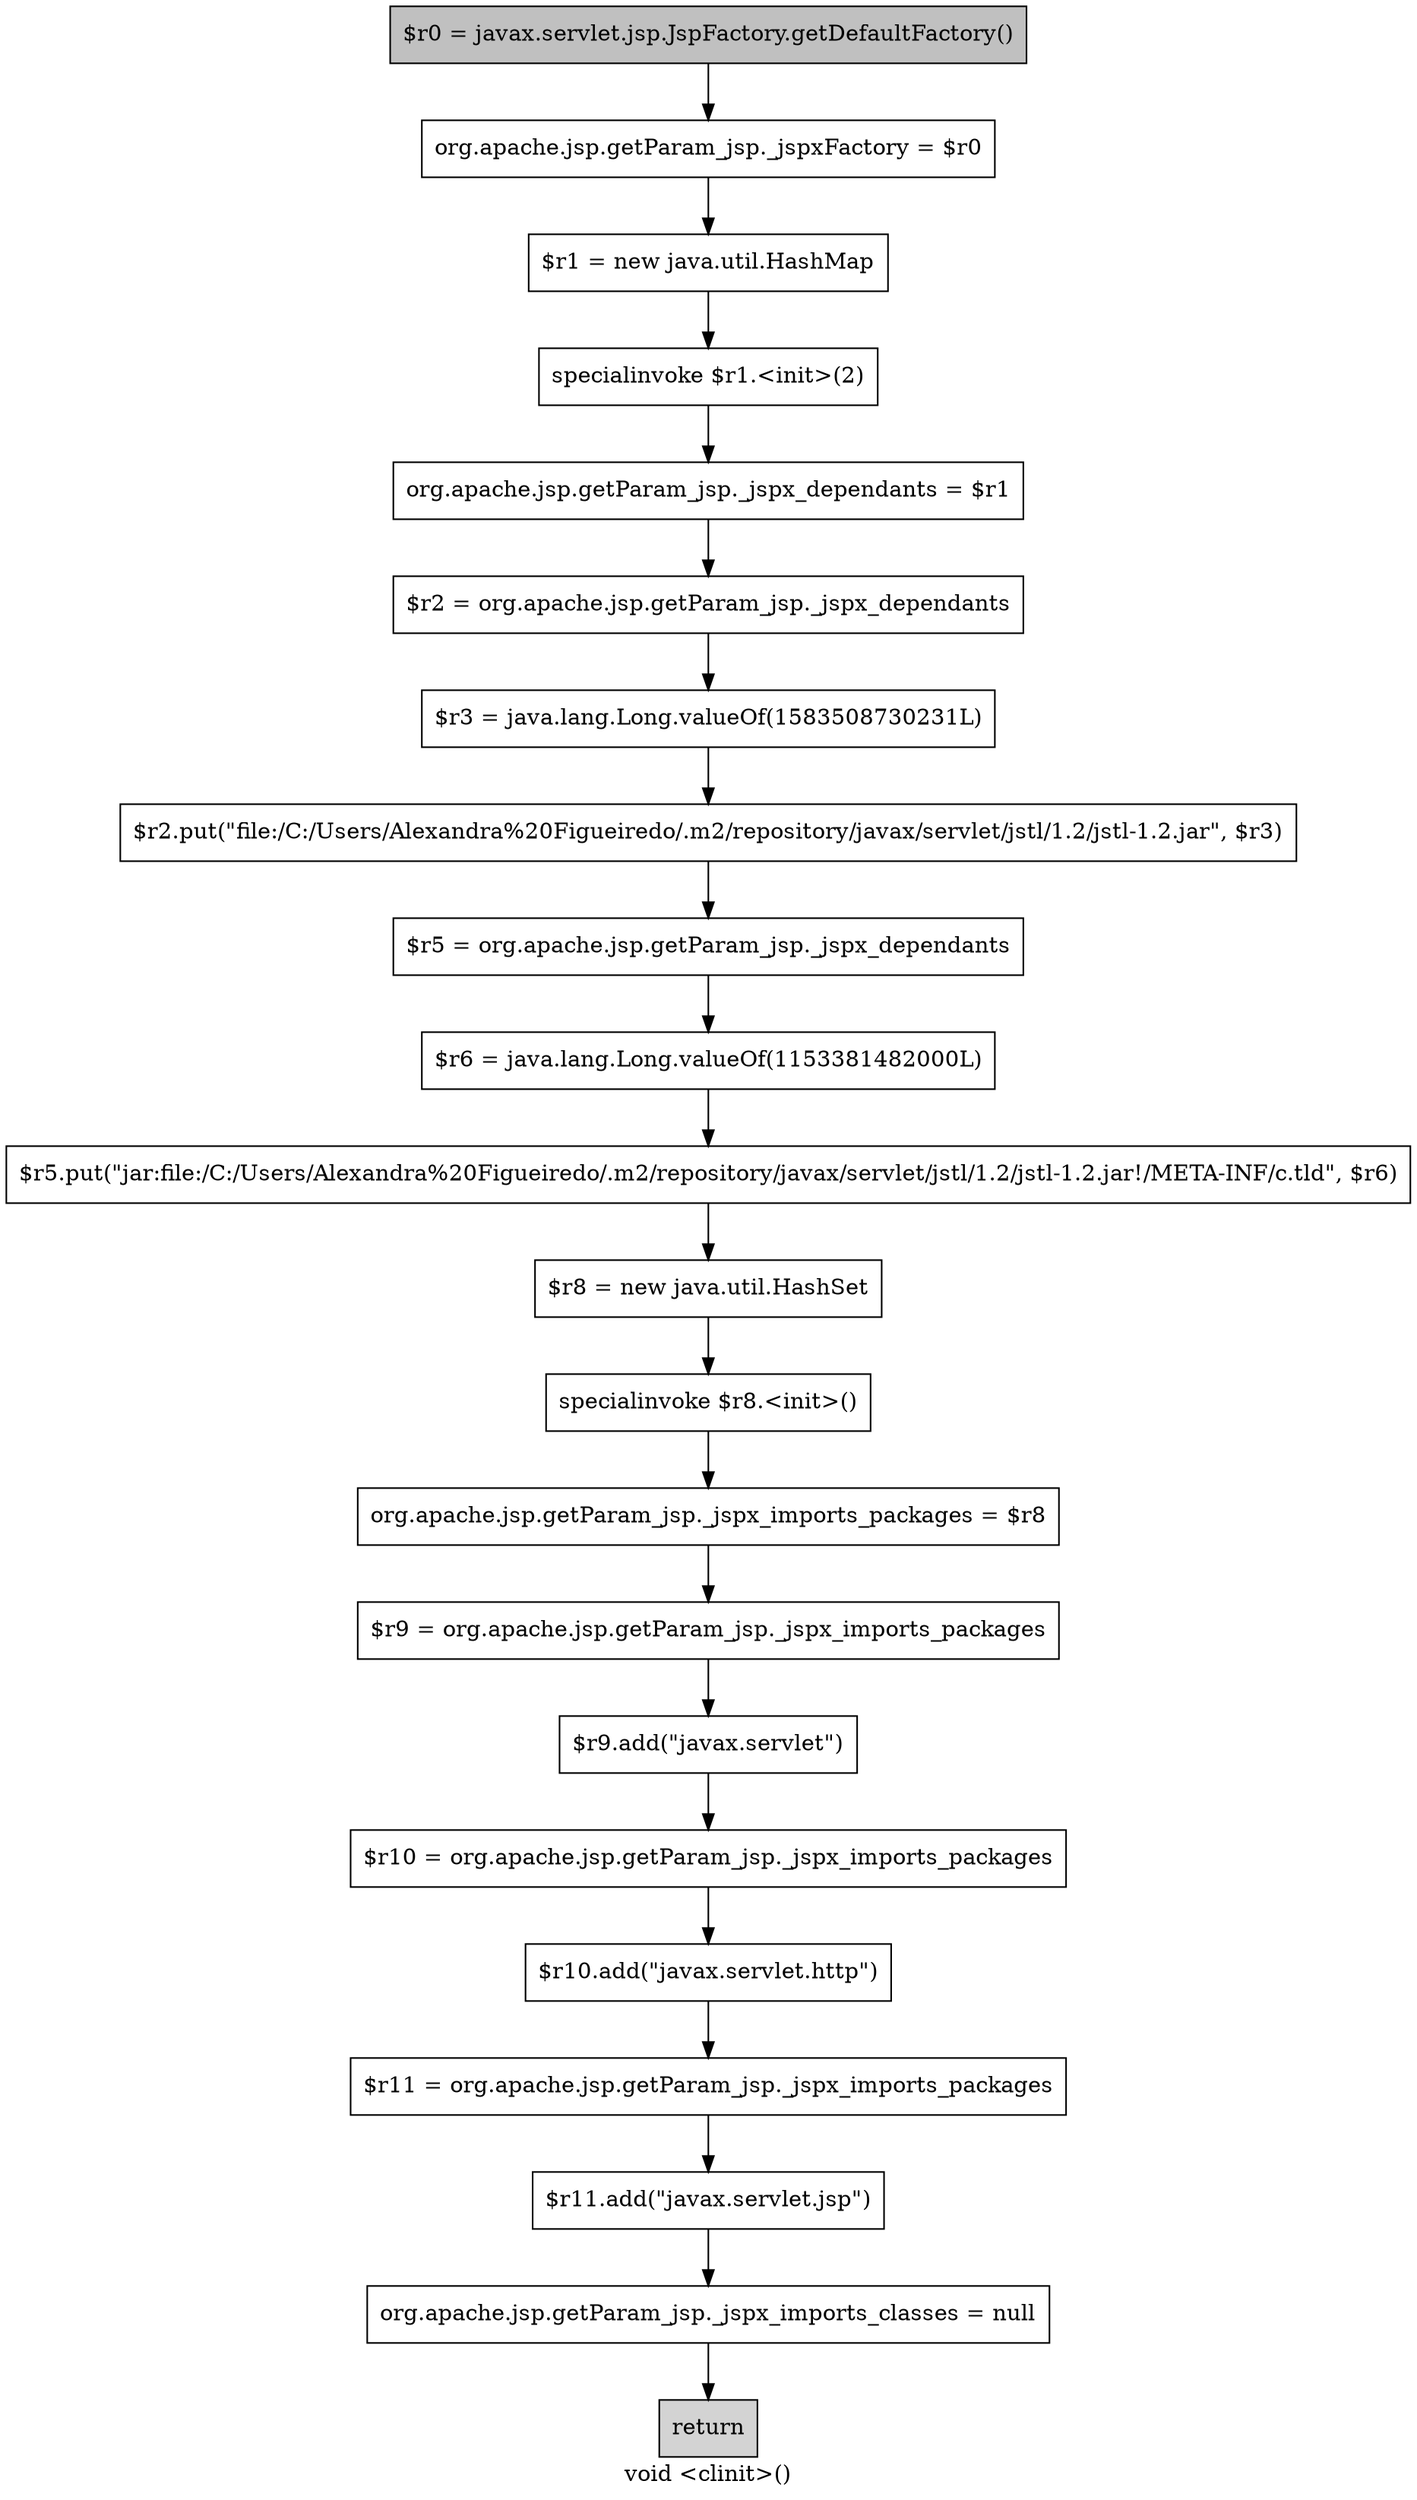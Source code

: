 digraph "void <clinit>()" {
    label="void <clinit>()";
    node [shape=box];
    "0" [style=filled,fillcolor=gray,label="$r0 = javax.servlet.jsp.JspFactory.getDefaultFactory()",];
    "1" [label="org.apache.jsp.getParam_jsp._jspxFactory = $r0",];
    "0"->"1";
    "2" [label="$r1 = new java.util.HashMap",];
    "1"->"2";
    "3" [label="specialinvoke $r1.<init>(2)",];
    "2"->"3";
    "4" [label="org.apache.jsp.getParam_jsp._jspx_dependants = $r1",];
    "3"->"4";
    "5" [label="$r2 = org.apache.jsp.getParam_jsp._jspx_dependants",];
    "4"->"5";
    "6" [label="$r3 = java.lang.Long.valueOf(1583508730231L)",];
    "5"->"6";
    "7" [label="$r2.put(\"file:/C:/Users/Alexandra%20Figueiredo/.m2/repository/javax/servlet/jstl/1.2/jstl-1.2.jar\", $r3)",];
    "6"->"7";
    "8" [label="$r5 = org.apache.jsp.getParam_jsp._jspx_dependants",];
    "7"->"8";
    "9" [label="$r6 = java.lang.Long.valueOf(1153381482000L)",];
    "8"->"9";
    "10" [label="$r5.put(\"jar:file:/C:/Users/Alexandra%20Figueiredo/.m2/repository/javax/servlet/jstl/1.2/jstl-1.2.jar!/META-INF/c.tld\", $r6)",];
    "9"->"10";
    "11" [label="$r8 = new java.util.HashSet",];
    "10"->"11";
    "12" [label="specialinvoke $r8.<init>()",];
    "11"->"12";
    "13" [label="org.apache.jsp.getParam_jsp._jspx_imports_packages = $r8",];
    "12"->"13";
    "14" [label="$r9 = org.apache.jsp.getParam_jsp._jspx_imports_packages",];
    "13"->"14";
    "15" [label="$r9.add(\"javax.servlet\")",];
    "14"->"15";
    "16" [label="$r10 = org.apache.jsp.getParam_jsp._jspx_imports_packages",];
    "15"->"16";
    "17" [label="$r10.add(\"javax.servlet.http\")",];
    "16"->"17";
    "18" [label="$r11 = org.apache.jsp.getParam_jsp._jspx_imports_packages",];
    "17"->"18";
    "19" [label="$r11.add(\"javax.servlet.jsp\")",];
    "18"->"19";
    "20" [label="org.apache.jsp.getParam_jsp._jspx_imports_classes = null",];
    "19"->"20";
    "21" [style=filled,fillcolor=lightgray,label="return",];
    "20"->"21";
}
